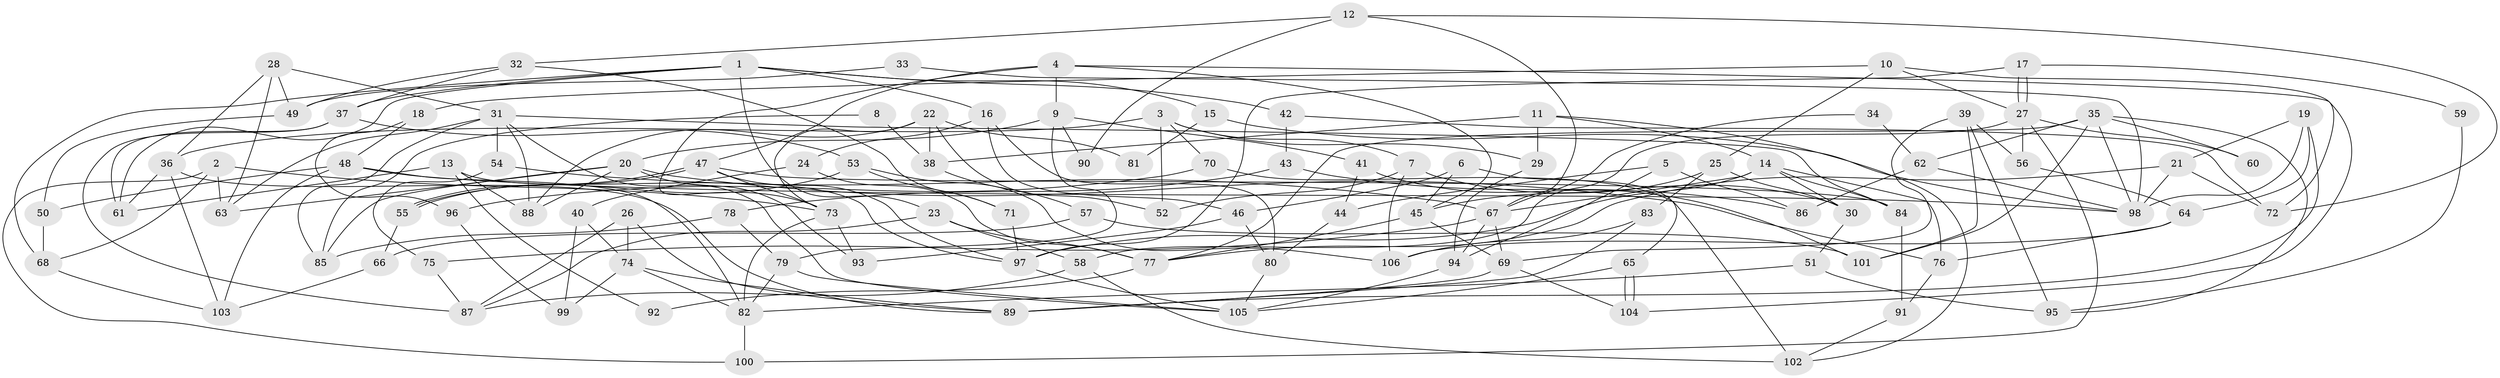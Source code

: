 // Generated by graph-tools (version 1.1) at 2025/11/02/27/25 16:11:23]
// undirected, 106 vertices, 212 edges
graph export_dot {
graph [start="1"]
  node [color=gray90,style=filled];
  1;
  2;
  3;
  4;
  5;
  6;
  7;
  8;
  9;
  10;
  11;
  12;
  13;
  14;
  15;
  16;
  17;
  18;
  19;
  20;
  21;
  22;
  23;
  24;
  25;
  26;
  27;
  28;
  29;
  30;
  31;
  32;
  33;
  34;
  35;
  36;
  37;
  38;
  39;
  40;
  41;
  42;
  43;
  44;
  45;
  46;
  47;
  48;
  49;
  50;
  51;
  52;
  53;
  54;
  55;
  56;
  57;
  58;
  59;
  60;
  61;
  62;
  63;
  64;
  65;
  66;
  67;
  68;
  69;
  70;
  71;
  72;
  73;
  74;
  75;
  76;
  77;
  78;
  79;
  80;
  81;
  82;
  83;
  84;
  85;
  86;
  87;
  88;
  89;
  90;
  91;
  92;
  93;
  94;
  95;
  96;
  97;
  98;
  99;
  100;
  101;
  102;
  103;
  104;
  105;
  106;
  1 -- 37;
  1 -- 16;
  1 -- 15;
  1 -- 23;
  1 -- 42;
  1 -- 61;
  1 -- 68;
  2 -- 100;
  2 -- 73;
  2 -- 63;
  2 -- 68;
  3 -- 7;
  3 -- 36;
  3 -- 29;
  3 -- 52;
  3 -- 70;
  4 -- 47;
  4 -- 104;
  4 -- 9;
  4 -- 45;
  4 -- 73;
  5 -- 94;
  5 -- 44;
  5 -- 86;
  6 -- 45;
  6 -- 65;
  6 -- 46;
  7 -- 30;
  7 -- 52;
  7 -- 106;
  8 -- 85;
  8 -- 38;
  9 -- 20;
  9 -- 41;
  9 -- 79;
  9 -- 90;
  10 -- 25;
  10 -- 27;
  10 -- 18;
  10 -- 72;
  11 -- 102;
  11 -- 14;
  11 -- 29;
  11 -- 38;
  12 -- 72;
  12 -- 67;
  12 -- 32;
  12 -- 90;
  13 -- 61;
  13 -- 88;
  13 -- 92;
  13 -- 97;
  14 -- 67;
  14 -- 97;
  14 -- 30;
  14 -- 76;
  14 -- 84;
  15 -- 98;
  15 -- 81;
  16 -- 46;
  16 -- 80;
  16 -- 24;
  17 -- 27;
  17 -- 27;
  17 -- 97;
  17 -- 59;
  18 -- 48;
  18 -- 96;
  19 -- 89;
  19 -- 21;
  19 -- 64;
  19 -- 98;
  20 -- 63;
  20 -- 76;
  20 -- 85;
  20 -- 88;
  20 -- 93;
  21 -- 77;
  21 -- 98;
  21 -- 72;
  22 -- 88;
  22 -- 73;
  22 -- 38;
  22 -- 52;
  22 -- 81;
  23 -- 77;
  23 -- 58;
  23 -- 87;
  24 -- 40;
  24 -- 77;
  25 -- 45;
  25 -- 83;
  25 -- 30;
  26 -- 87;
  26 -- 89;
  26 -- 74;
  27 -- 58;
  27 -- 56;
  27 -- 60;
  27 -- 100;
  28 -- 63;
  28 -- 49;
  28 -- 31;
  28 -- 36;
  29 -- 94;
  30 -- 51;
  31 -- 105;
  31 -- 54;
  31 -- 63;
  31 -- 84;
  31 -- 85;
  31 -- 88;
  32 -- 37;
  32 -- 49;
  32 -- 71;
  33 -- 49;
  33 -- 98;
  34 -- 62;
  34 -- 67;
  35 -- 101;
  35 -- 98;
  35 -- 60;
  35 -- 62;
  35 -- 77;
  35 -- 95;
  36 -- 103;
  36 -- 61;
  36 -- 89;
  37 -- 61;
  37 -- 53;
  37 -- 87;
  38 -- 57;
  39 -- 95;
  39 -- 69;
  39 -- 56;
  39 -- 101;
  40 -- 99;
  40 -- 74;
  41 -- 101;
  41 -- 44;
  42 -- 72;
  42 -- 43;
  43 -- 78;
  43 -- 86;
  44 -- 80;
  45 -- 77;
  45 -- 69;
  46 -- 93;
  46 -- 80;
  47 -- 84;
  47 -- 55;
  47 -- 55;
  47 -- 73;
  47 -- 97;
  48 -- 82;
  48 -- 98;
  48 -- 50;
  48 -- 103;
  49 -- 50;
  50 -- 68;
  51 -- 82;
  51 -- 95;
  53 -- 71;
  53 -- 106;
  53 -- 55;
  54 -- 67;
  54 -- 75;
  55 -- 66;
  56 -- 64;
  57 -- 66;
  57 -- 101;
  58 -- 87;
  58 -- 102;
  59 -- 95;
  62 -- 86;
  62 -- 98;
  64 -- 76;
  64 -- 106;
  65 -- 105;
  65 -- 104;
  65 -- 104;
  66 -- 103;
  67 -- 69;
  67 -- 75;
  67 -- 94;
  68 -- 103;
  69 -- 89;
  69 -- 104;
  70 -- 102;
  70 -- 96;
  71 -- 97;
  73 -- 82;
  73 -- 93;
  74 -- 82;
  74 -- 89;
  74 -- 99;
  75 -- 87;
  76 -- 91;
  77 -- 92;
  78 -- 79;
  78 -- 85;
  79 -- 105;
  79 -- 82;
  80 -- 105;
  82 -- 100;
  83 -- 106;
  83 -- 89;
  84 -- 91;
  91 -- 102;
  94 -- 105;
  96 -- 99;
  97 -- 105;
}
